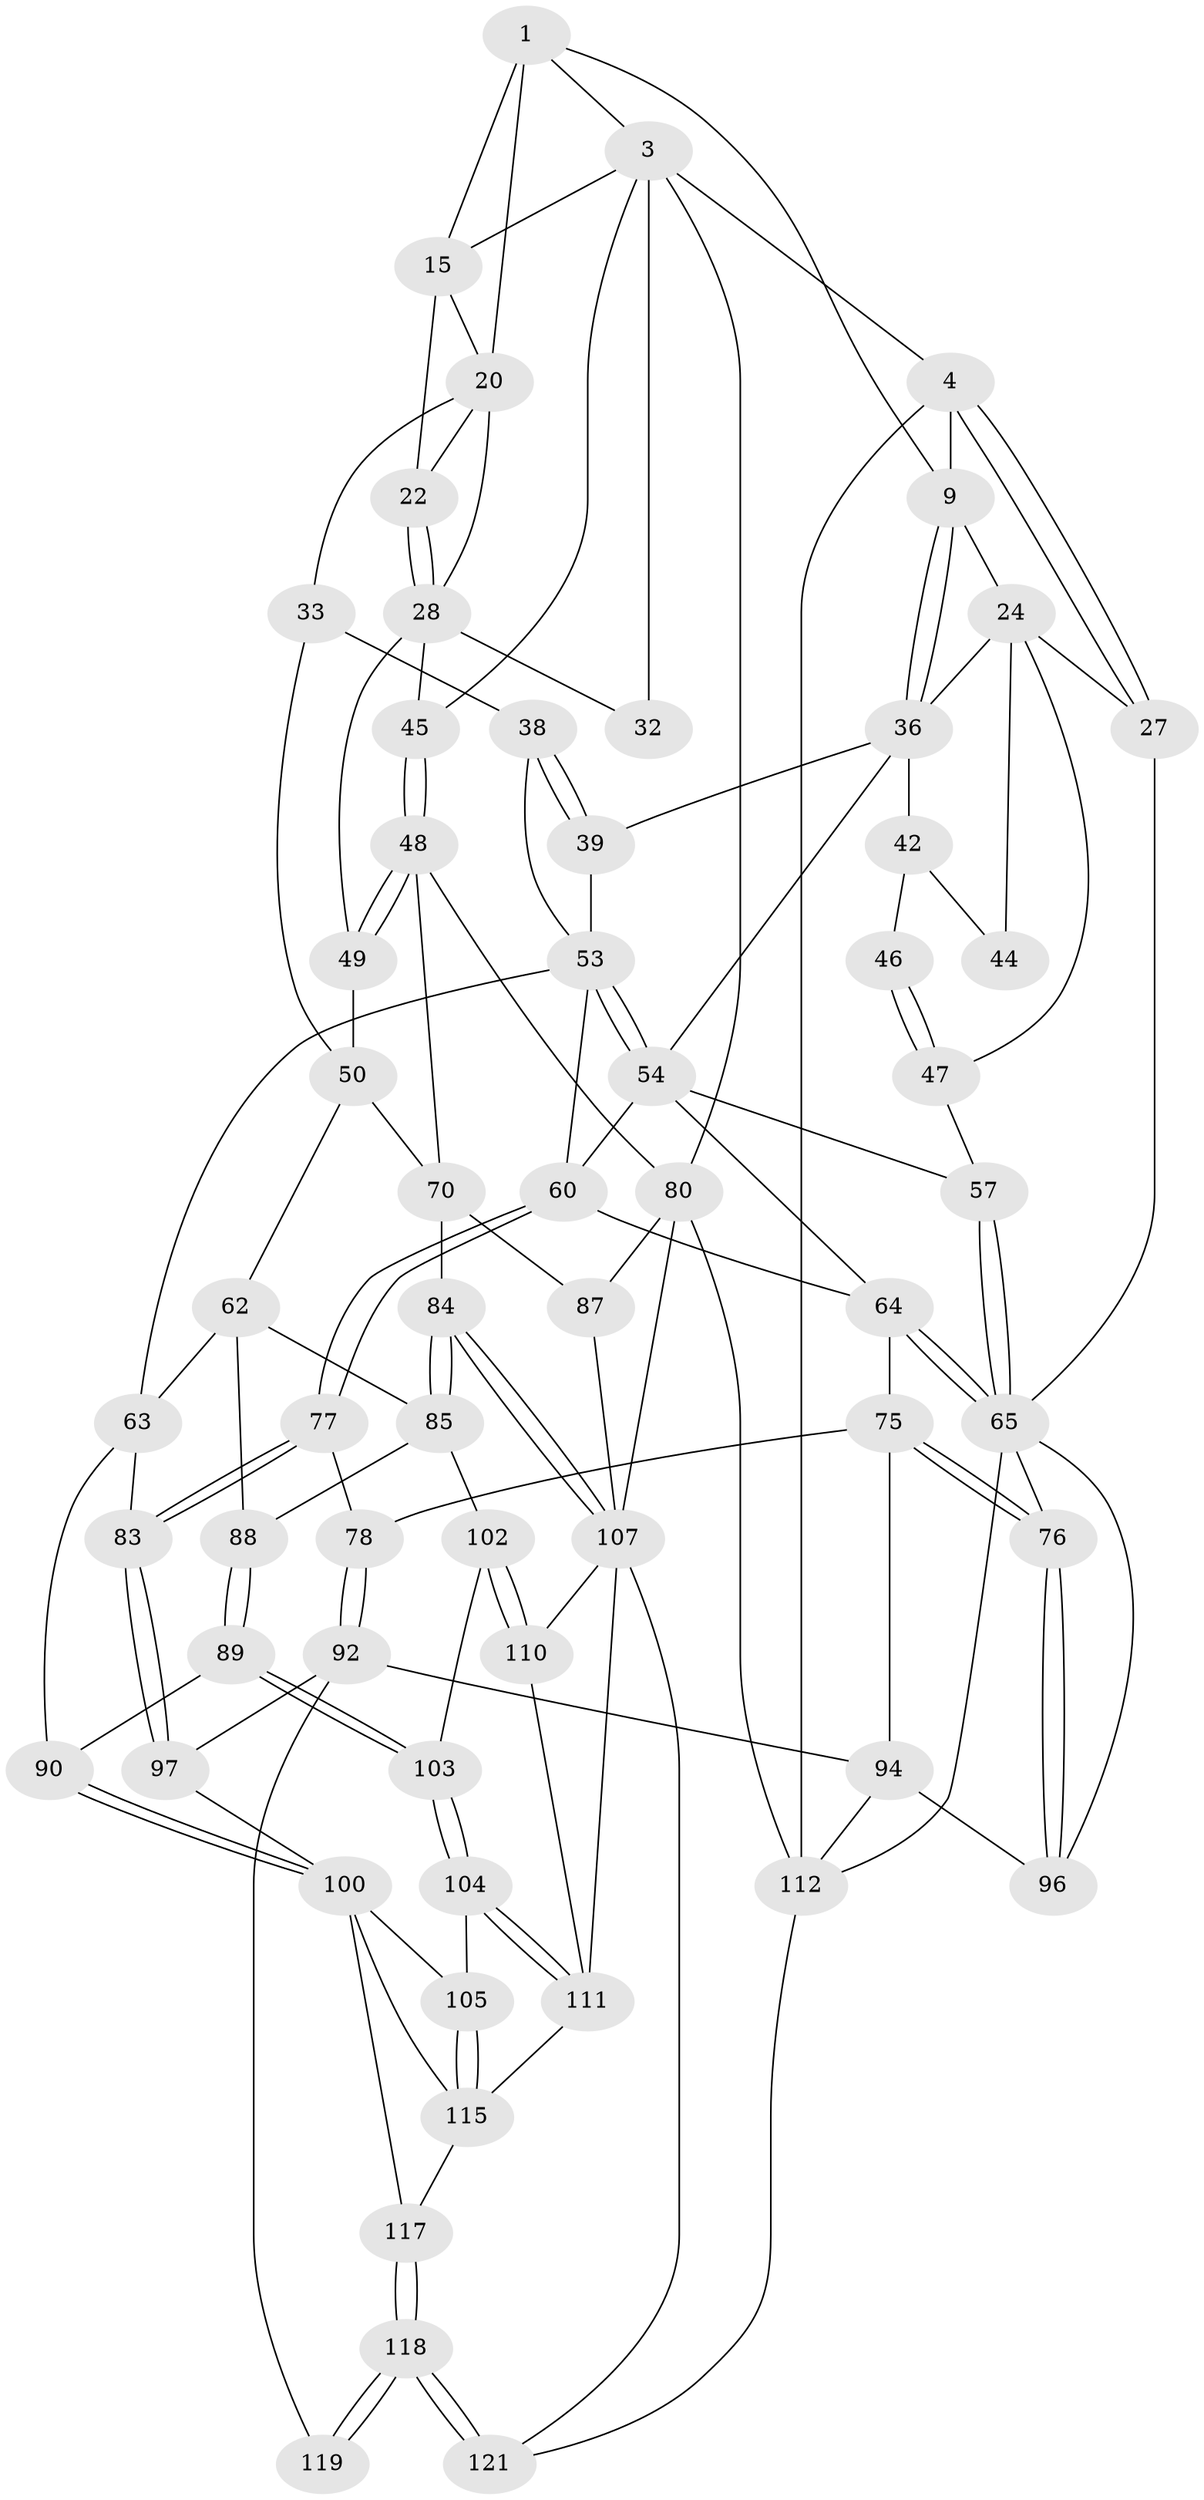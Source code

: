 // original degree distribution, {3: 0.024, 4: 0.232, 6: 0.224, 5: 0.52}
// Generated by graph-tools (version 1.1) at 2025/17/03/09/25 04:17:13]
// undirected, 62 vertices, 141 edges
graph export_dot {
graph [start="1"]
  node [color=gray90,style=filled];
  1 [pos="+0.4471985084898194+0",super="+2+7"];
  3 [pos="+0.8096320964106632+0",super="+17+35"];
  4 [pos="+0+0",super="+5"];
  9 [pos="+0.3040124978418866+0.08161364713397577",super="+10"];
  15 [pos="+0.7173101269722755+0",super="+16+18"];
  20 [pos="+0.5504076053342364+0.12505646822879588",super="+23+21"];
  22 [pos="+0.7326461933803767+0"];
  24 [pos="+0.08584365806587606+0.15609633862351902",super="+25"];
  27 [pos="+0+0.29014924061807174"];
  28 [pos="+0.7621141517880476+0.18356928540078013",super="+30"];
  32 [pos="+0.9760139488578344+0.10490085220421223"];
  33 [pos="+0.5976560711676957+0.3348619283424439",super="+34"];
  36 [pos="+0.3004861727543387+0.11257881676549418",super="+37+40"];
  38 [pos="+0.519202079028705+0.2965511121713916"];
  39 [pos="+0.3490391268271276+0.25669235595828577"];
  42 [pos="+0.23291228944167994+0.2719477886808521",super="+43"];
  44 [pos="+0.14174063013171512+0.23147641247986891"];
  45 [pos="+1+0.2992135839868904"];
  46 [pos="+0.16153665560904876+0.28343424399670875"];
  47 [pos="+0+0.3272760079503874"];
  48 [pos="+1+0.30363042302463766",super="+69"];
  49 [pos="+0.9090833016267442+0.3504616995209846"];
  50 [pos="+0.8666922516678277+0.4036077114025198",super="+51"];
  53 [pos="+0.32933612333610557+0.39066754584526875",super="+58"];
  54 [pos="+0.288953984366469+0.40972753979028187",super="+55"];
  57 [pos="+0.12606384911711258+0.39381486618716854"];
  60 [pos="+0.3788361355178377+0.5270326228167704",super="+61"];
  62 [pos="+0.5939447343869535+0.48508026279419286",super="+86"];
  63 [pos="+0.5001141749011226+0.5484699214416544",super="+82"];
  64 [pos="+0.2397992962721001+0.41457163754153215",super="+66"];
  65 [pos="+0.13891426083496042+0.5936278843343177",super="+67"];
  70 [pos="+0.9434276350812035+0.512506270897256",super="+73+71"];
  75 [pos="+0.18469723894527187+0.6130587711265617",super="+79"];
  76 [pos="+0.1569741719850759+0.6100263839294109"];
  77 [pos="+0.2782980055805874+0.640593600878979"];
  78 [pos="+0.21528038905928834+0.6261805872998658"];
  80 [pos="+1+1",super="+81"];
  83 [pos="+0.3732947272999396+0.7425367930751947"];
  84 [pos="+0.8195485431883103+0.713142818801454"];
  85 [pos="+0.7735460149479663+0.6970687455753998",super="+91"];
  87 [pos="+1+0.7221979956147513"];
  88 [pos="+0.6173134666574985+0.6809921603083727"];
  89 [pos="+0.5688184366883057+0.7180451421846915"];
  90 [pos="+0.5467307137955782+0.7029300329117599"];
  92 [pos="+0.23435575658378718+0.8250412652182931",super="+98+93"];
  94 [pos="+0.20589963509483053+0.8424781643731477",super="+95"];
  96 [pos="+0.083985624734355+0.8337780306458833"];
  97 [pos="+0.37758911216710006+0.7661796324798836"];
  100 [pos="+0.4021234381061078+0.7731333863405158",super="+101+106"];
  102 [pos="+0.6217602737031426+0.7757916683924395"];
  103 [pos="+0.5717739658336176+0.7284165971618466"];
  104 [pos="+0.5168172679446061+0.8053679110829534"];
  105 [pos="+0.5149316327943482+0.8058114533286301"];
  107 [pos="+0.7799925723113865+0.8351687103025444",super="+108+113"];
  110 [pos="+0.6317491426870244+0.8225037575514509"];
  111 [pos="+0.6106067732105971+0.8386897184472868",super="+114"];
  112 [pos="+0+1",super="+122"];
  115 [pos="+0.5199975445822355+0.9076650285053625",super="+116"];
  117 [pos="+0.4582145869457108+0.9653239016581737"];
  118 [pos="+0.3743982252511694+1"];
  119 [pos="+0.3373012216420059+0.9879213341341498"];
  121 [pos="+0.37124923421654027+1"];
  1 -- 3;
  1 -- 15 [weight=2];
  1 -- 9;
  1 -- 20;
  3 -- 4;
  3 -- 32 [weight=2];
  3 -- 15;
  3 -- 80;
  3 -- 45;
  4 -- 27;
  4 -- 27;
  4 -- 112;
  4 -- 9 [weight=3];
  9 -- 36;
  9 -- 36;
  9 -- 24;
  15 -- 20;
  15 -- 22;
  20 -- 33 [weight=2];
  20 -- 28;
  20 -- 22;
  22 -- 28;
  22 -- 28;
  24 -- 27;
  24 -- 44;
  24 -- 47;
  24 -- 36;
  27 -- 65;
  28 -- 32;
  28 -- 49;
  28 -- 45;
  33 -- 38;
  33 -- 50;
  36 -- 42 [weight=2];
  36 -- 54;
  36 -- 39;
  38 -- 39;
  38 -- 39;
  38 -- 53;
  39 -- 53;
  42 -- 46;
  42 -- 44;
  45 -- 48;
  45 -- 48;
  46 -- 47;
  46 -- 47;
  47 -- 57;
  48 -- 49;
  48 -- 49;
  48 -- 70;
  48 -- 80;
  49 -- 50;
  50 -- 70 [weight=2];
  50 -- 62;
  53 -- 54;
  53 -- 54;
  53 -- 60;
  53 -- 63;
  54 -- 60;
  54 -- 57;
  54 -- 64;
  57 -- 65;
  57 -- 65;
  60 -- 77;
  60 -- 77;
  60 -- 64;
  62 -- 63;
  62 -- 88;
  62 -- 85;
  63 -- 90;
  63 -- 83;
  64 -- 65;
  64 -- 65;
  64 -- 75;
  65 -- 96;
  65 -- 112;
  65 -- 76;
  70 -- 84;
  70 -- 87;
  75 -- 76;
  75 -- 76;
  75 -- 94;
  75 -- 78;
  76 -- 96;
  76 -- 96;
  77 -- 78;
  77 -- 83;
  77 -- 83;
  78 -- 92;
  78 -- 92;
  80 -- 112;
  80 -- 107;
  80 -- 87;
  83 -- 97;
  83 -- 97;
  84 -- 85;
  84 -- 85;
  84 -- 107;
  84 -- 107;
  85 -- 88;
  85 -- 102;
  87 -- 107;
  88 -- 89;
  88 -- 89;
  89 -- 90;
  89 -- 103;
  89 -- 103;
  90 -- 100;
  90 -- 100;
  92 -- 97;
  92 -- 119 [weight=2];
  92 -- 94;
  94 -- 96;
  94 -- 112;
  97 -- 100;
  100 -- 117;
  100 -- 105;
  100 -- 115;
  102 -- 103;
  102 -- 110;
  102 -- 110;
  103 -- 104;
  103 -- 104;
  104 -- 105;
  104 -- 111;
  104 -- 111;
  105 -- 115;
  105 -- 115;
  107 -- 110;
  107 -- 121;
  107 -- 111 [weight=2];
  110 -- 111;
  111 -- 115;
  112 -- 121;
  115 -- 117;
  117 -- 118;
  117 -- 118;
  118 -- 119;
  118 -- 119;
  118 -- 121;
  118 -- 121;
}
